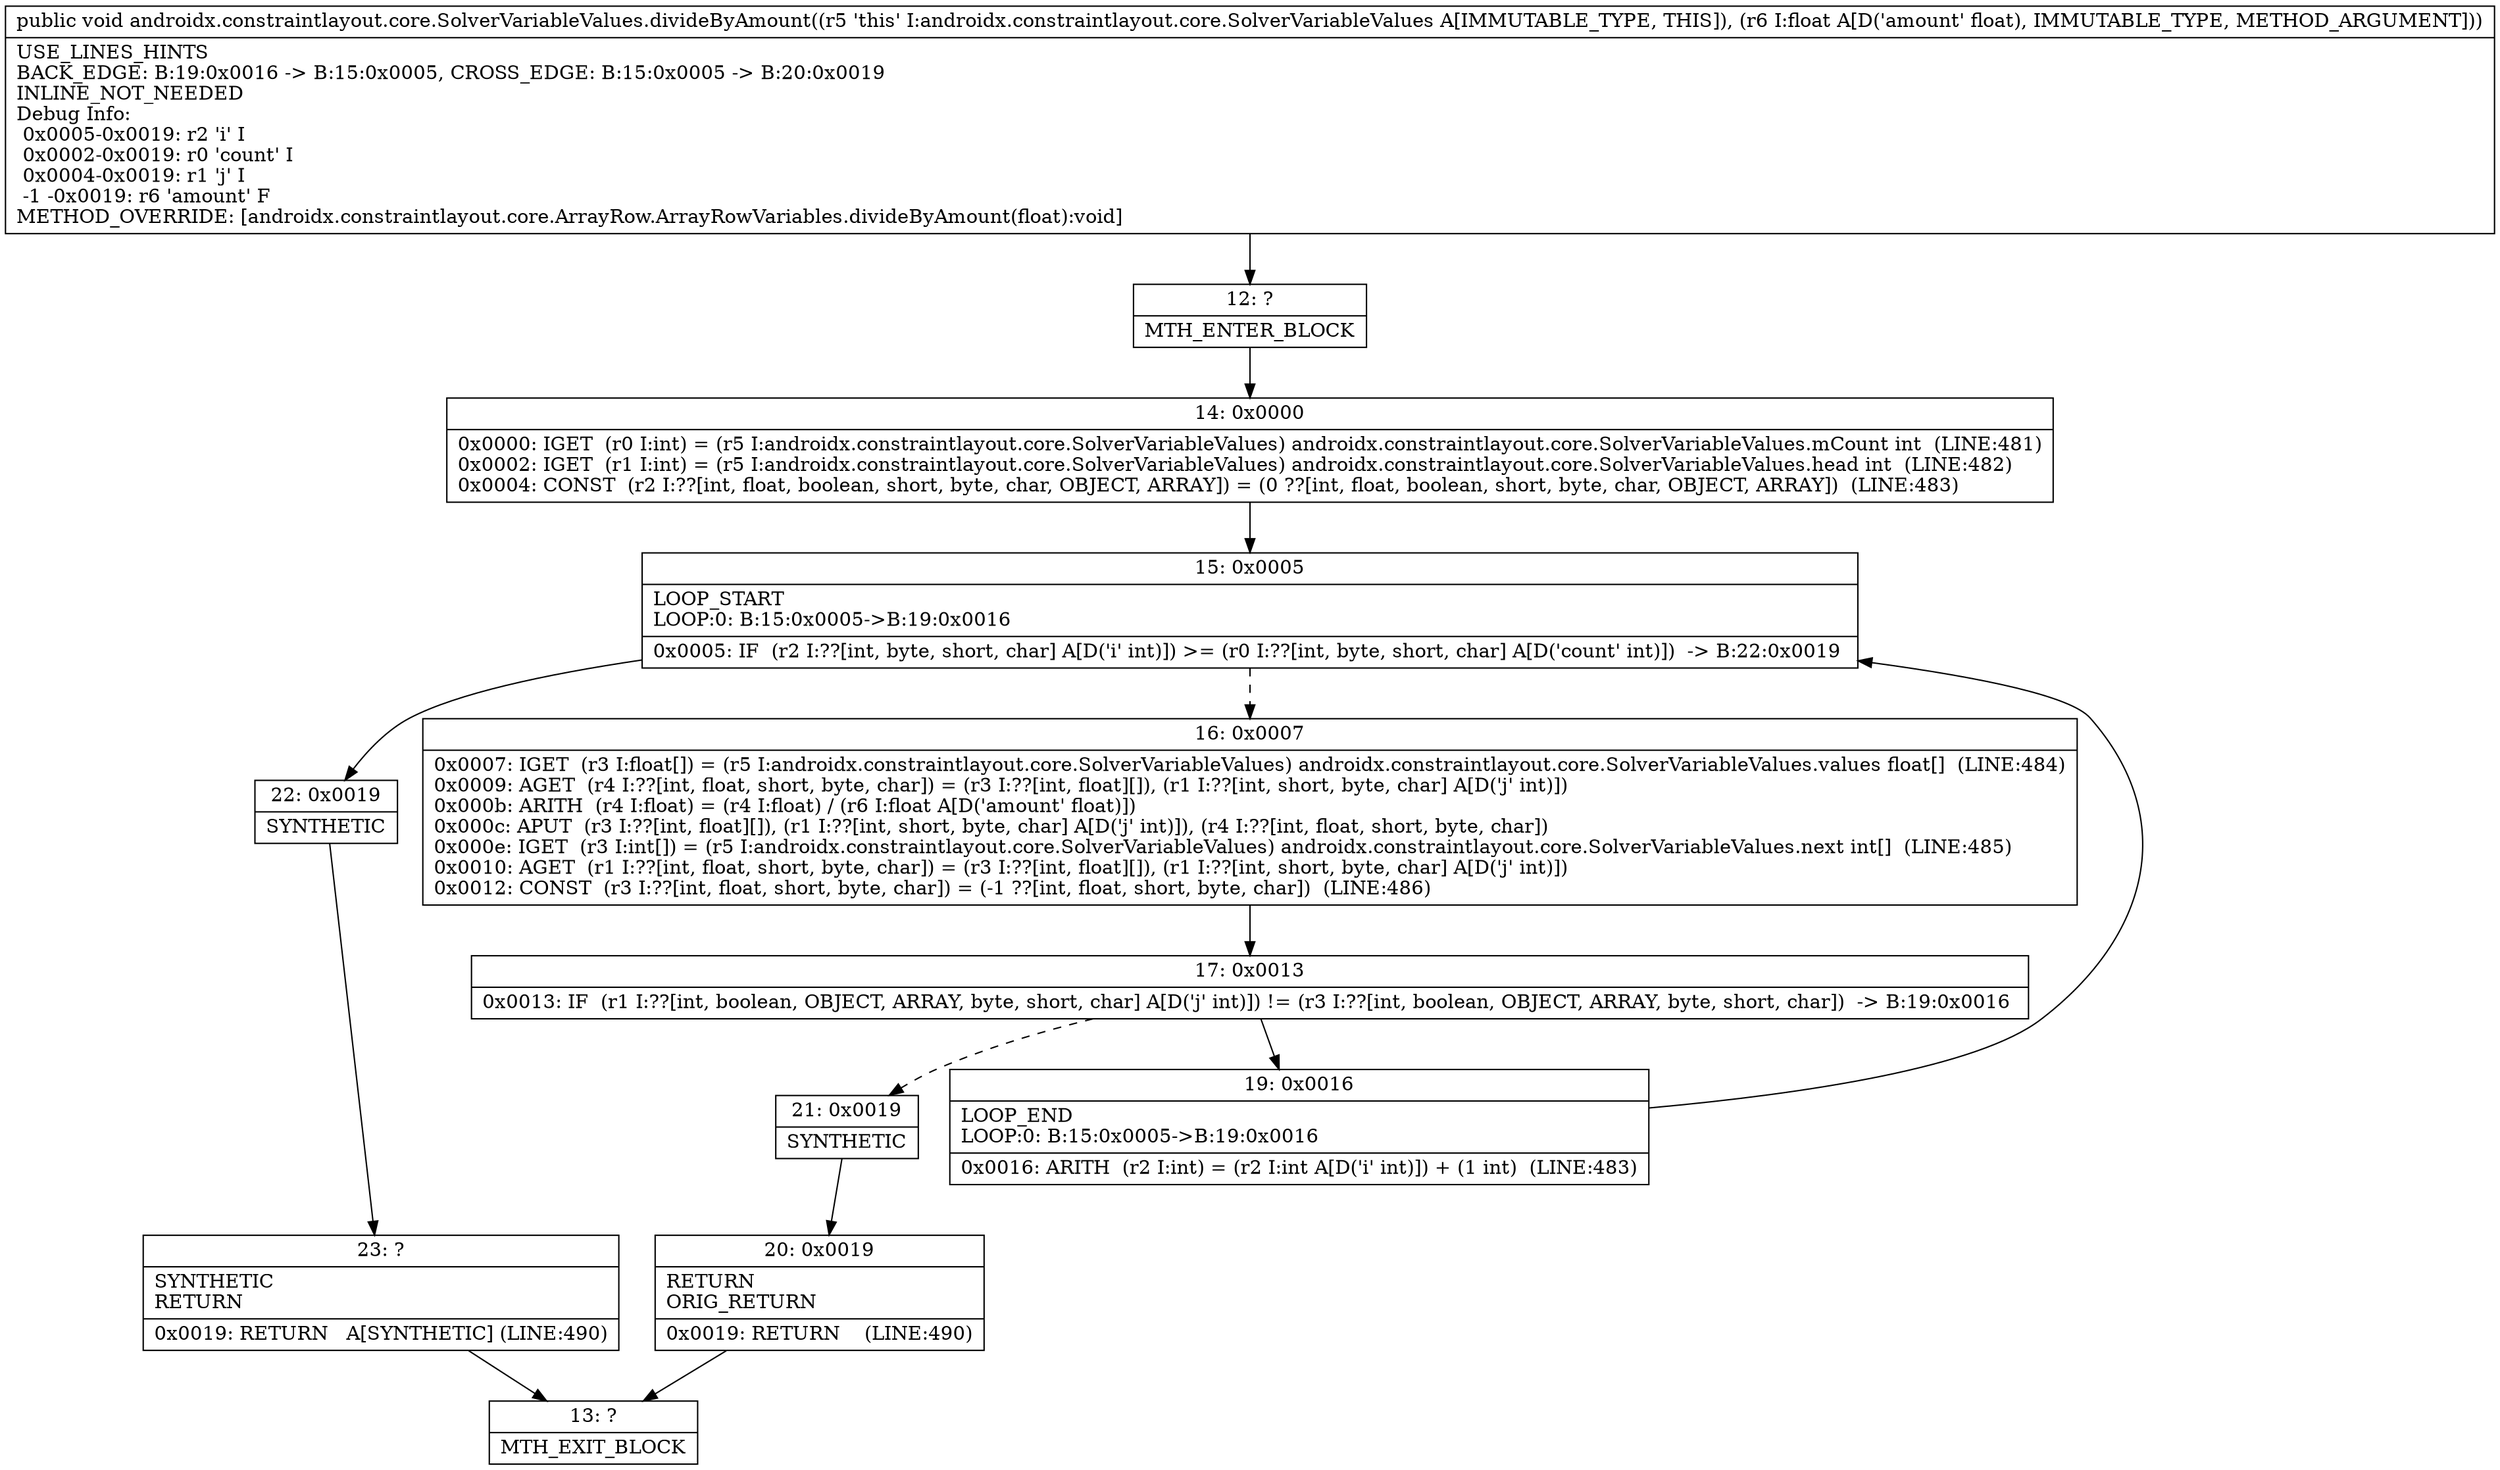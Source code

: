 digraph "CFG forandroidx.constraintlayout.core.SolverVariableValues.divideByAmount(F)V" {
Node_12 [shape=record,label="{12\:\ ?|MTH_ENTER_BLOCK\l}"];
Node_14 [shape=record,label="{14\:\ 0x0000|0x0000: IGET  (r0 I:int) = (r5 I:androidx.constraintlayout.core.SolverVariableValues) androidx.constraintlayout.core.SolverVariableValues.mCount int  (LINE:481)\l0x0002: IGET  (r1 I:int) = (r5 I:androidx.constraintlayout.core.SolverVariableValues) androidx.constraintlayout.core.SolverVariableValues.head int  (LINE:482)\l0x0004: CONST  (r2 I:??[int, float, boolean, short, byte, char, OBJECT, ARRAY]) = (0 ??[int, float, boolean, short, byte, char, OBJECT, ARRAY])  (LINE:483)\l}"];
Node_15 [shape=record,label="{15\:\ 0x0005|LOOP_START\lLOOP:0: B:15:0x0005\-\>B:19:0x0016\l|0x0005: IF  (r2 I:??[int, byte, short, char] A[D('i' int)]) \>= (r0 I:??[int, byte, short, char] A[D('count' int)])  \-\> B:22:0x0019 \l}"];
Node_16 [shape=record,label="{16\:\ 0x0007|0x0007: IGET  (r3 I:float[]) = (r5 I:androidx.constraintlayout.core.SolverVariableValues) androidx.constraintlayout.core.SolverVariableValues.values float[]  (LINE:484)\l0x0009: AGET  (r4 I:??[int, float, short, byte, char]) = (r3 I:??[int, float][]), (r1 I:??[int, short, byte, char] A[D('j' int)]) \l0x000b: ARITH  (r4 I:float) = (r4 I:float) \/ (r6 I:float A[D('amount' float)]) \l0x000c: APUT  (r3 I:??[int, float][]), (r1 I:??[int, short, byte, char] A[D('j' int)]), (r4 I:??[int, float, short, byte, char]) \l0x000e: IGET  (r3 I:int[]) = (r5 I:androidx.constraintlayout.core.SolverVariableValues) androidx.constraintlayout.core.SolverVariableValues.next int[]  (LINE:485)\l0x0010: AGET  (r1 I:??[int, float, short, byte, char]) = (r3 I:??[int, float][]), (r1 I:??[int, short, byte, char] A[D('j' int)]) \l0x0012: CONST  (r3 I:??[int, float, short, byte, char]) = (\-1 ??[int, float, short, byte, char])  (LINE:486)\l}"];
Node_17 [shape=record,label="{17\:\ 0x0013|0x0013: IF  (r1 I:??[int, boolean, OBJECT, ARRAY, byte, short, char] A[D('j' int)]) != (r3 I:??[int, boolean, OBJECT, ARRAY, byte, short, char])  \-\> B:19:0x0016 \l}"];
Node_19 [shape=record,label="{19\:\ 0x0016|LOOP_END\lLOOP:0: B:15:0x0005\-\>B:19:0x0016\l|0x0016: ARITH  (r2 I:int) = (r2 I:int A[D('i' int)]) + (1 int)  (LINE:483)\l}"];
Node_21 [shape=record,label="{21\:\ 0x0019|SYNTHETIC\l}"];
Node_20 [shape=record,label="{20\:\ 0x0019|RETURN\lORIG_RETURN\l|0x0019: RETURN    (LINE:490)\l}"];
Node_13 [shape=record,label="{13\:\ ?|MTH_EXIT_BLOCK\l}"];
Node_22 [shape=record,label="{22\:\ 0x0019|SYNTHETIC\l}"];
Node_23 [shape=record,label="{23\:\ ?|SYNTHETIC\lRETURN\l|0x0019: RETURN   A[SYNTHETIC] (LINE:490)\l}"];
MethodNode[shape=record,label="{public void androidx.constraintlayout.core.SolverVariableValues.divideByAmount((r5 'this' I:androidx.constraintlayout.core.SolverVariableValues A[IMMUTABLE_TYPE, THIS]), (r6 I:float A[D('amount' float), IMMUTABLE_TYPE, METHOD_ARGUMENT]))  | USE_LINES_HINTS\lBACK_EDGE: B:19:0x0016 \-\> B:15:0x0005, CROSS_EDGE: B:15:0x0005 \-\> B:20:0x0019\lINLINE_NOT_NEEDED\lDebug Info:\l  0x0005\-0x0019: r2 'i' I\l  0x0002\-0x0019: r0 'count' I\l  0x0004\-0x0019: r1 'j' I\l  \-1 \-0x0019: r6 'amount' F\lMETHOD_OVERRIDE: [androidx.constraintlayout.core.ArrayRow.ArrayRowVariables.divideByAmount(float):void]\l}"];
MethodNode -> Node_12;Node_12 -> Node_14;
Node_14 -> Node_15;
Node_15 -> Node_16[style=dashed];
Node_15 -> Node_22;
Node_16 -> Node_17;
Node_17 -> Node_19;
Node_17 -> Node_21[style=dashed];
Node_19 -> Node_15;
Node_21 -> Node_20;
Node_20 -> Node_13;
Node_22 -> Node_23;
Node_23 -> Node_13;
}

